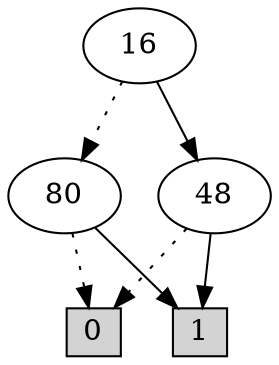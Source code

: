 digraph G {
0 [shape=box, label="0", style=filled, shape=box, height=0.3, width=0.3];
1 [shape=box, label="1", style=filled, shape=box, height=0.3, width=0.3];
1428 [label="16"];
1428 -> 162 [style=dotted];
1428 -> 98 [style=filled];
162 [label="80"];
162 -> 0 [style=dotted];
162 -> 1 [style=filled];
98 [label="48"];
98 -> 0 [style=dotted];
98 -> 1 [style=filled];
}
